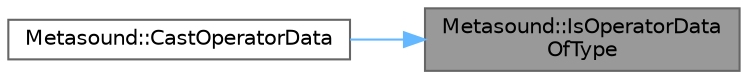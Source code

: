 digraph "Metasound::IsOperatorDataOfType"
{
 // INTERACTIVE_SVG=YES
 // LATEX_PDF_SIZE
  bgcolor="transparent";
  edge [fontname=Helvetica,fontsize=10,labelfontname=Helvetica,labelfontsize=10];
  node [fontname=Helvetica,fontsize=10,shape=box,height=0.2,width=0.4];
  rankdir="RL";
  Node1 [id="Node000001",label="Metasound::IsOperatorData\lOfType",height=0.2,width=0.4,color="gray40", fillcolor="grey60", style="filled", fontcolor="black",tooltip="Returns true if the provided node configuration is of the type T."];
  Node1 -> Node2 [id="edge1_Node000001_Node000002",dir="back",color="steelblue1",style="solid",tooltip=" "];
  Node2 [id="Node000002",label="Metasound::CastOperatorData",height=0.2,width=0.4,color="grey40", fillcolor="white", style="filled",URL="$d8/d33/namespaceMetasound.html#aebbca8c45bd593f366698495b452585d",tooltip="Returns a non-null pointer to a downcast node configuration object if the provided node configuration..."];
}
